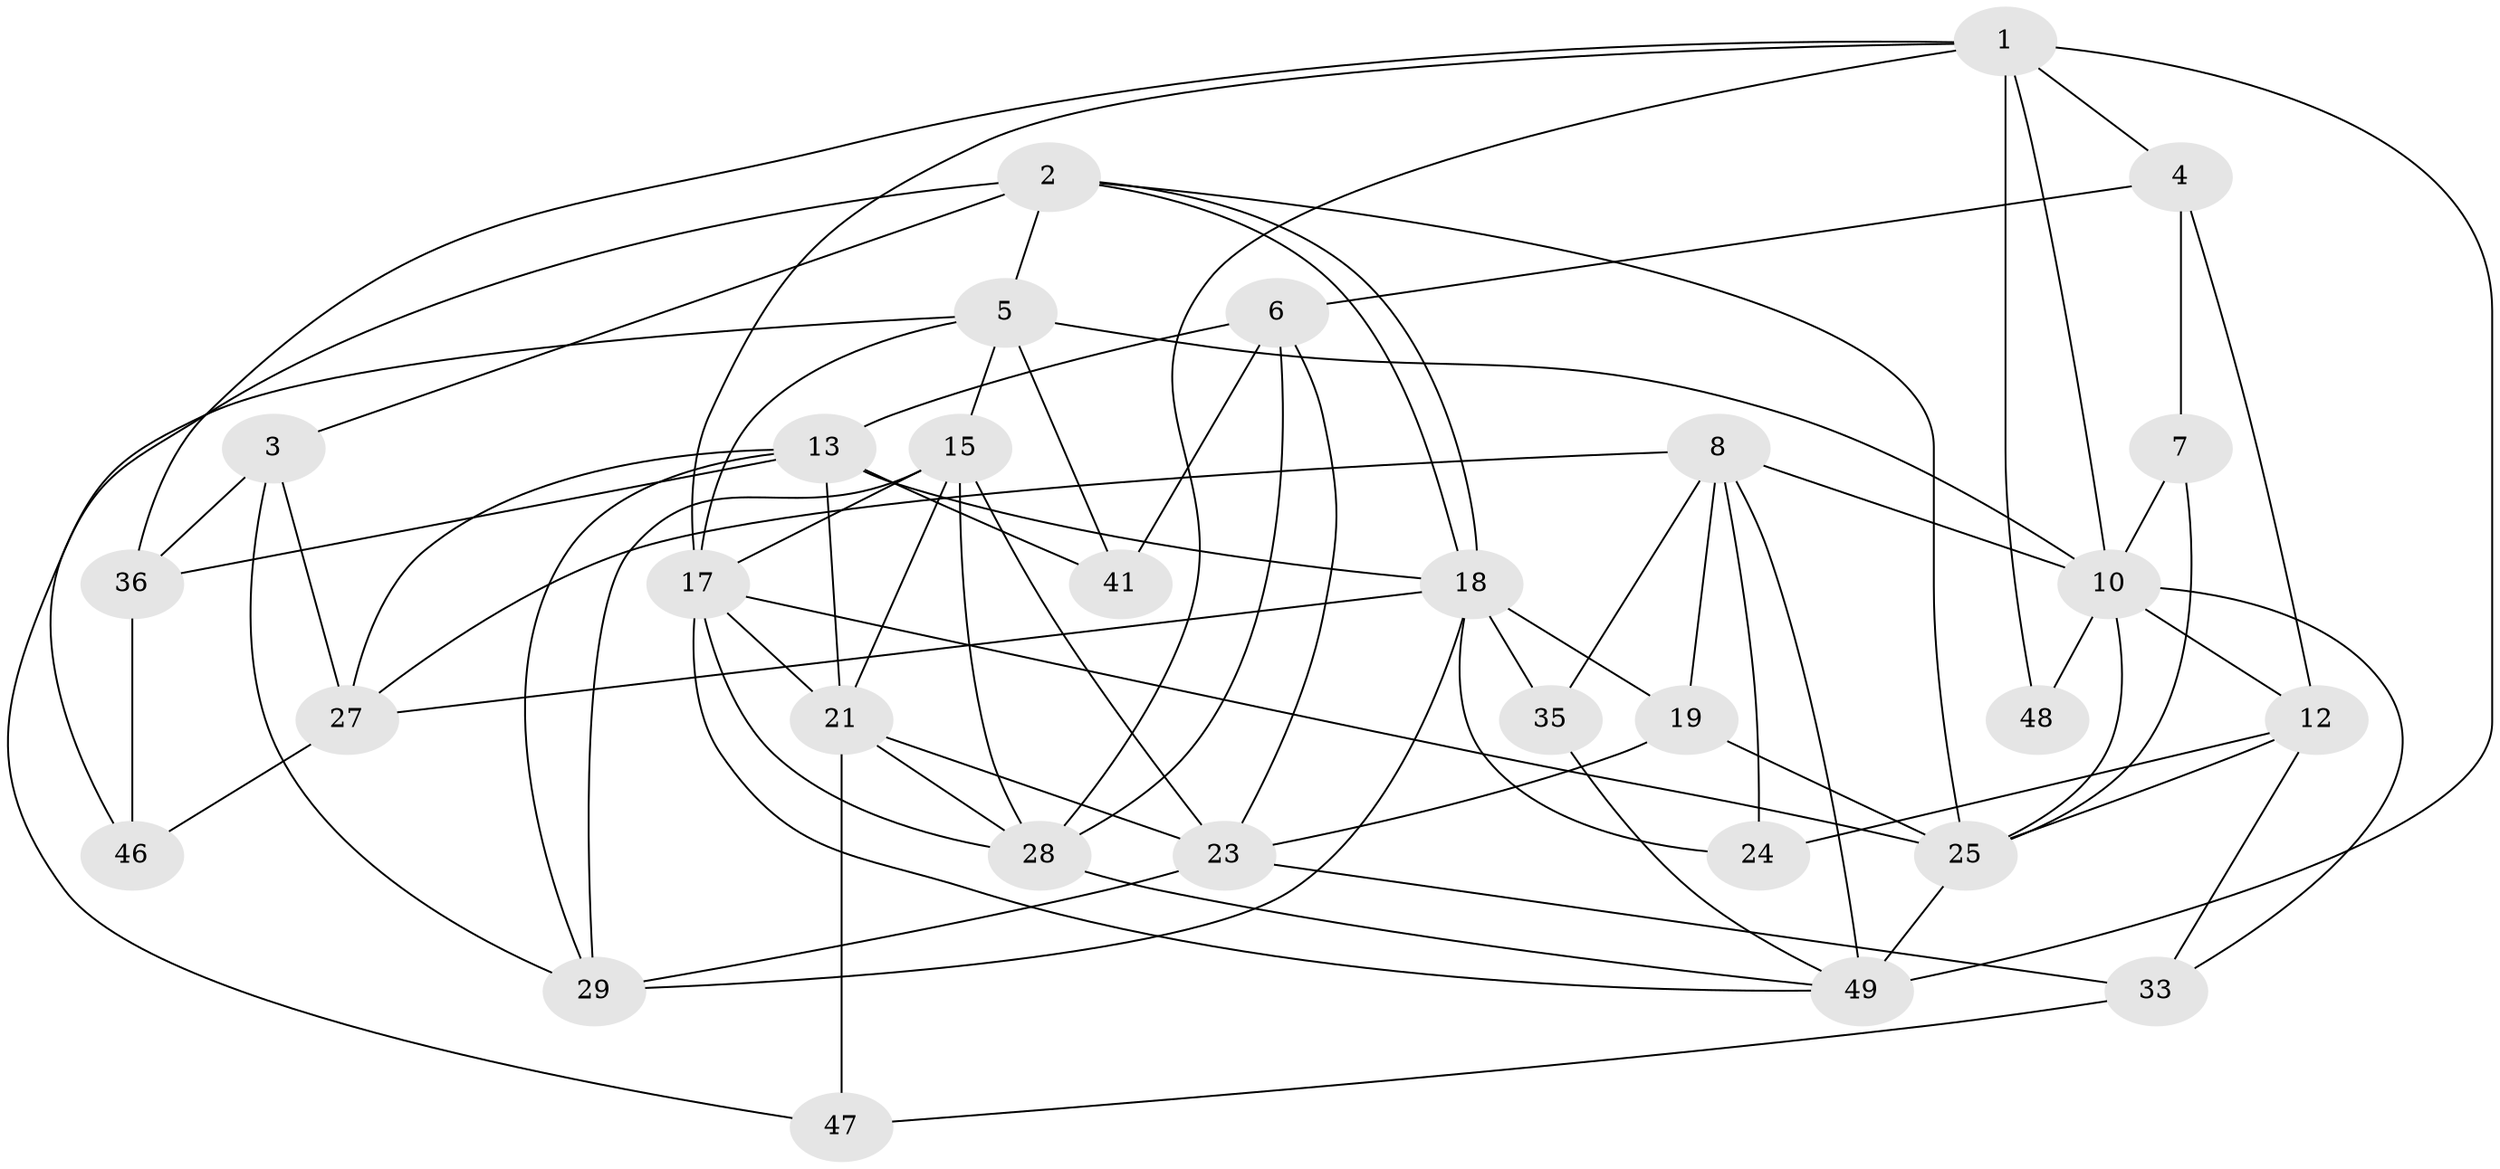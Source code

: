 // original degree distribution, {5: 0.17307692307692307, 6: 0.057692307692307696, 4: 0.36538461538461536, 3: 0.3076923076923077, 2: 0.057692307692307696, 7: 0.019230769230769232, 8: 0.019230769230769232}
// Generated by graph-tools (version 1.1) at 2025/41/03/06/25 10:41:52]
// undirected, 30 vertices, 76 edges
graph export_dot {
graph [start="1"]
  node [color=gray90,style=filled];
  1 [super="+34"];
  2 [super="+14"];
  3;
  4 [super="+9"];
  5 [super="+30"];
  6 [super="+11"];
  7;
  8 [super="+42"];
  10 [super="+43"];
  12 [super="+16"];
  13 [super="+44"];
  15 [super="+45"];
  17 [super="+26"];
  18 [super="+32"];
  19 [super="+20"];
  21 [super="+22"];
  23 [super="+31"];
  24;
  25 [super="+52"];
  27 [super="+38"];
  28 [super="+37"];
  29 [super="+40"];
  33 [super="+51"];
  35;
  36 [super="+39"];
  41;
  46;
  47;
  48;
  49 [super="+50"];
  1 -- 48;
  1 -- 28;
  1 -- 49;
  1 -- 4;
  1 -- 10;
  1 -- 17;
  1 -- 36;
  2 -- 18;
  2 -- 18;
  2 -- 25 [weight=2];
  2 -- 46;
  2 -- 3;
  2 -- 5;
  3 -- 27;
  3 -- 29;
  3 -- 36;
  4 -- 7;
  4 -- 6;
  4 -- 12;
  5 -- 47;
  5 -- 17;
  5 -- 41;
  5 -- 10;
  5 -- 15;
  6 -- 41;
  6 -- 13 [weight=2];
  6 -- 28;
  6 -- 23;
  7 -- 25;
  7 -- 10;
  8 -- 49;
  8 -- 19;
  8 -- 35;
  8 -- 24;
  8 -- 10;
  8 -- 27;
  10 -- 12 [weight=2];
  10 -- 48;
  10 -- 25;
  10 -- 33;
  12 -- 25;
  12 -- 24;
  12 -- 33;
  13 -- 18;
  13 -- 36;
  13 -- 41;
  13 -- 21;
  13 -- 27;
  13 -- 29;
  15 -- 17;
  15 -- 28;
  15 -- 29;
  15 -- 21;
  15 -- 23;
  17 -- 28;
  17 -- 49;
  17 -- 21;
  17 -- 25;
  18 -- 24;
  18 -- 19;
  18 -- 35;
  18 -- 27;
  18 -- 29;
  19 -- 25;
  19 -- 23;
  21 -- 28;
  21 -- 47;
  21 -- 23;
  23 -- 29;
  23 -- 33;
  25 -- 49 [weight=2];
  27 -- 46;
  28 -- 49;
  33 -- 47;
  35 -- 49;
  36 -- 46;
}
